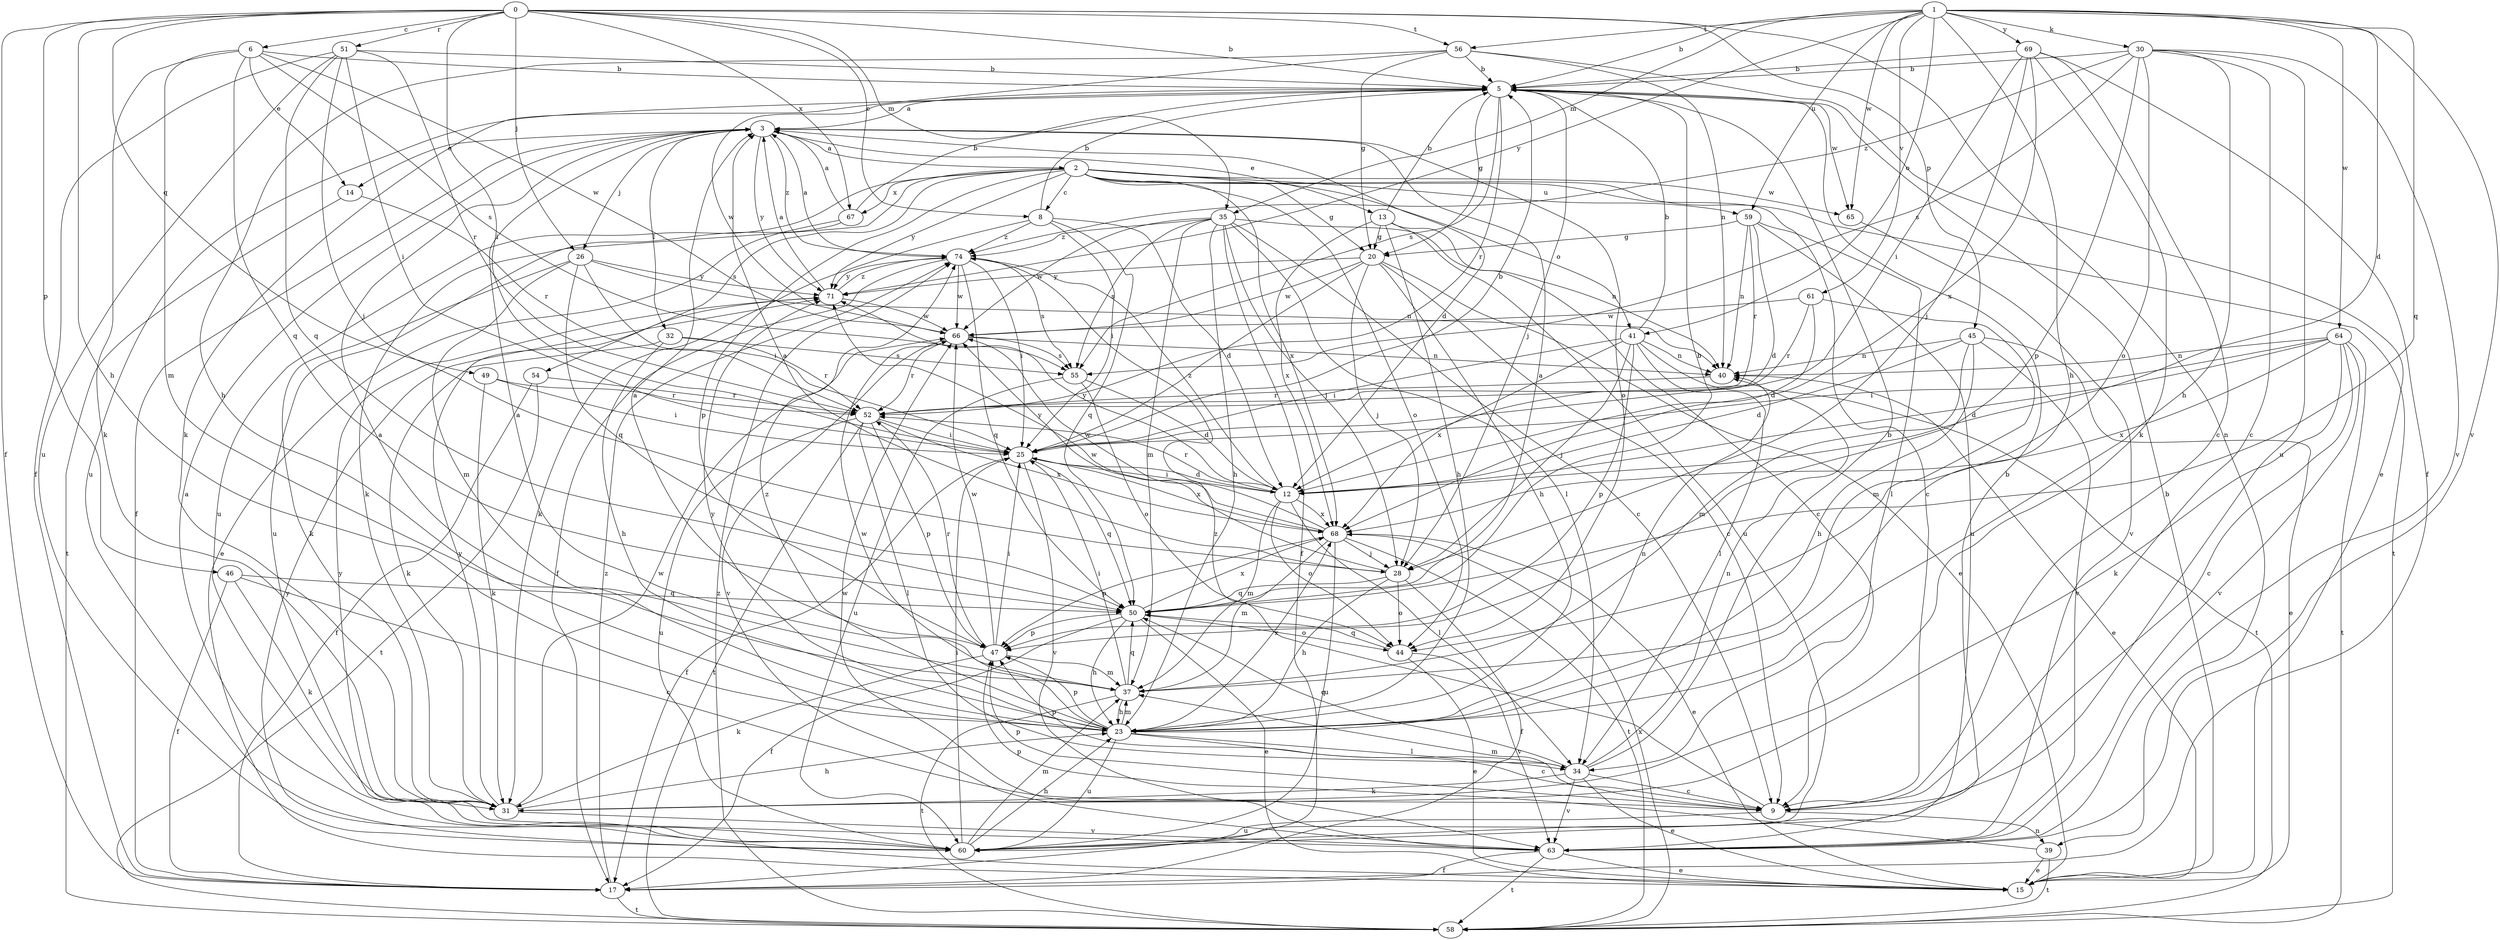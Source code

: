 strict digraph  {
0;
1;
2;
3;
5;
6;
8;
9;
12;
13;
14;
15;
17;
20;
23;
25;
26;
28;
30;
31;
32;
34;
35;
37;
39;
40;
41;
44;
45;
46;
47;
49;
50;
51;
52;
54;
55;
56;
58;
59;
60;
61;
63;
64;
65;
66;
67;
68;
69;
71;
74;
0 -> 5  [label=b];
0 -> 6  [label=c];
0 -> 8  [label=c];
0 -> 17  [label=f];
0 -> 23  [label=h];
0 -> 25  [label=i];
0 -> 26  [label=j];
0 -> 35  [label=m];
0 -> 39  [label=n];
0 -> 45  [label=p];
0 -> 46  [label=p];
0 -> 49  [label=q];
0 -> 51  [label=r];
0 -> 56  [label=t];
0 -> 67  [label=x];
1 -> 5  [label=b];
1 -> 12  [label=d];
1 -> 23  [label=h];
1 -> 30  [label=k];
1 -> 35  [label=m];
1 -> 41  [label=o];
1 -> 50  [label=q];
1 -> 56  [label=t];
1 -> 59  [label=u];
1 -> 61  [label=v];
1 -> 63  [label=v];
1 -> 64  [label=w];
1 -> 65  [label=w];
1 -> 69  [label=y];
1 -> 71  [label=y];
2 -> 8  [label=c];
2 -> 9  [label=c];
2 -> 20  [label=g];
2 -> 31  [label=k];
2 -> 41  [label=o];
2 -> 44  [label=o];
2 -> 47  [label=p];
2 -> 54  [label=s];
2 -> 58  [label=t];
2 -> 59  [label=u];
2 -> 60  [label=u];
2 -> 65  [label=w];
2 -> 67  [label=x];
2 -> 68  [label=x];
2 -> 71  [label=y];
3 -> 2  [label=a];
3 -> 12  [label=d];
3 -> 13  [label=e];
3 -> 14  [label=e];
3 -> 17  [label=f];
3 -> 26  [label=j];
3 -> 32  [label=l];
3 -> 44  [label=o];
3 -> 71  [label=y];
3 -> 74  [label=z];
5 -> 3  [label=a];
5 -> 20  [label=g];
5 -> 28  [label=j];
5 -> 52  [label=r];
5 -> 55  [label=s];
5 -> 60  [label=u];
5 -> 65  [label=w];
5 -> 66  [label=w];
6 -> 5  [label=b];
6 -> 14  [label=e];
6 -> 31  [label=k];
6 -> 37  [label=m];
6 -> 50  [label=q];
6 -> 55  [label=s];
6 -> 66  [label=w];
8 -> 5  [label=b];
8 -> 12  [label=d];
8 -> 25  [label=i];
8 -> 31  [label=k];
8 -> 50  [label=q];
8 -> 74  [label=z];
9 -> 37  [label=m];
9 -> 39  [label=n];
9 -> 47  [label=p];
9 -> 60  [label=u];
9 -> 74  [label=z];
12 -> 25  [label=i];
12 -> 34  [label=l];
12 -> 37  [label=m];
12 -> 44  [label=o];
12 -> 52  [label=r];
12 -> 68  [label=x];
12 -> 71  [label=y];
12 -> 74  [label=z];
13 -> 5  [label=b];
13 -> 9  [label=c];
13 -> 20  [label=g];
13 -> 23  [label=h];
13 -> 60  [label=u];
13 -> 68  [label=x];
14 -> 52  [label=r];
14 -> 58  [label=t];
15 -> 5  [label=b];
15 -> 71  [label=y];
17 -> 58  [label=t];
17 -> 74  [label=z];
20 -> 9  [label=c];
20 -> 15  [label=e];
20 -> 23  [label=h];
20 -> 25  [label=i];
20 -> 28  [label=j];
20 -> 66  [label=w];
20 -> 71  [label=y];
23 -> 3  [label=a];
23 -> 9  [label=c];
23 -> 34  [label=l];
23 -> 37  [label=m];
23 -> 40  [label=n];
23 -> 47  [label=p];
23 -> 60  [label=u];
23 -> 66  [label=w];
23 -> 68  [label=x];
23 -> 71  [label=y];
23 -> 74  [label=z];
25 -> 5  [label=b];
25 -> 12  [label=d];
25 -> 17  [label=f];
25 -> 50  [label=q];
25 -> 63  [label=v];
25 -> 68  [label=x];
26 -> 25  [label=i];
26 -> 31  [label=k];
26 -> 37  [label=m];
26 -> 40  [label=n];
26 -> 50  [label=q];
26 -> 71  [label=y];
28 -> 3  [label=a];
28 -> 17  [label=f];
28 -> 23  [label=h];
28 -> 44  [label=o];
28 -> 50  [label=q];
28 -> 66  [label=w];
30 -> 5  [label=b];
30 -> 9  [label=c];
30 -> 23  [label=h];
30 -> 44  [label=o];
30 -> 47  [label=p];
30 -> 55  [label=s];
30 -> 60  [label=u];
30 -> 63  [label=v];
30 -> 74  [label=z];
31 -> 23  [label=h];
31 -> 63  [label=v];
31 -> 66  [label=w];
31 -> 71  [label=y];
32 -> 23  [label=h];
32 -> 31  [label=k];
32 -> 52  [label=r];
32 -> 55  [label=s];
34 -> 5  [label=b];
34 -> 9  [label=c];
34 -> 15  [label=e];
34 -> 31  [label=k];
34 -> 40  [label=n];
34 -> 47  [label=p];
34 -> 50  [label=q];
34 -> 63  [label=v];
35 -> 9  [label=c];
35 -> 17  [label=f];
35 -> 23  [label=h];
35 -> 28  [label=j];
35 -> 34  [label=l];
35 -> 37  [label=m];
35 -> 40  [label=n];
35 -> 55  [label=s];
35 -> 66  [label=w];
35 -> 74  [label=z];
37 -> 3  [label=a];
37 -> 23  [label=h];
37 -> 25  [label=i];
37 -> 50  [label=q];
37 -> 58  [label=t];
39 -> 15  [label=e];
39 -> 47  [label=p];
39 -> 58  [label=t];
40 -> 15  [label=e];
40 -> 52  [label=r];
41 -> 5  [label=b];
41 -> 25  [label=i];
41 -> 28  [label=j];
41 -> 34  [label=l];
41 -> 40  [label=n];
41 -> 47  [label=p];
41 -> 58  [label=t];
41 -> 68  [label=x];
44 -> 15  [label=e];
44 -> 50  [label=q];
44 -> 63  [label=v];
45 -> 12  [label=d];
45 -> 15  [label=e];
45 -> 23  [label=h];
45 -> 37  [label=m];
45 -> 40  [label=n];
45 -> 63  [label=v];
46 -> 9  [label=c];
46 -> 17  [label=f];
46 -> 31  [label=k];
46 -> 50  [label=q];
47 -> 3  [label=a];
47 -> 25  [label=i];
47 -> 31  [label=k];
47 -> 37  [label=m];
47 -> 52  [label=r];
47 -> 66  [label=w];
49 -> 25  [label=i];
49 -> 31  [label=k];
49 -> 52  [label=r];
50 -> 3  [label=a];
50 -> 5  [label=b];
50 -> 15  [label=e];
50 -> 17  [label=f];
50 -> 23  [label=h];
50 -> 44  [label=o];
50 -> 47  [label=p];
50 -> 68  [label=x];
51 -> 5  [label=b];
51 -> 17  [label=f];
51 -> 25  [label=i];
51 -> 28  [label=j];
51 -> 50  [label=q];
51 -> 52  [label=r];
51 -> 60  [label=u];
52 -> 25  [label=i];
52 -> 34  [label=l];
52 -> 47  [label=p];
52 -> 58  [label=t];
52 -> 60  [label=u];
52 -> 68  [label=x];
54 -> 17  [label=f];
54 -> 52  [label=r];
54 -> 58  [label=t];
55 -> 12  [label=d];
55 -> 44  [label=o];
55 -> 60  [label=u];
56 -> 5  [label=b];
56 -> 15  [label=e];
56 -> 20  [label=g];
56 -> 23  [label=h];
56 -> 31  [label=k];
56 -> 40  [label=n];
58 -> 68  [label=x];
58 -> 74  [label=z];
59 -> 12  [label=d];
59 -> 20  [label=g];
59 -> 34  [label=l];
59 -> 40  [label=n];
59 -> 52  [label=r];
59 -> 60  [label=u];
60 -> 3  [label=a];
60 -> 23  [label=h];
60 -> 25  [label=i];
60 -> 37  [label=m];
61 -> 12  [label=d];
61 -> 37  [label=m];
61 -> 52  [label=r];
61 -> 66  [label=w];
63 -> 5  [label=b];
63 -> 15  [label=e];
63 -> 17  [label=f];
63 -> 58  [label=t];
63 -> 66  [label=w];
63 -> 71  [label=y];
64 -> 9  [label=c];
64 -> 12  [label=d];
64 -> 25  [label=i];
64 -> 31  [label=k];
64 -> 40  [label=n];
64 -> 58  [label=t];
64 -> 63  [label=v];
64 -> 68  [label=x];
65 -> 63  [label=v];
66 -> 40  [label=n];
66 -> 52  [label=r];
66 -> 55  [label=s];
66 -> 63  [label=v];
67 -> 3  [label=a];
67 -> 5  [label=b];
67 -> 15  [label=e];
67 -> 60  [label=u];
68 -> 15  [label=e];
68 -> 28  [label=j];
68 -> 37  [label=m];
68 -> 47  [label=p];
68 -> 58  [label=t];
68 -> 60  [label=u];
68 -> 66  [label=w];
68 -> 71  [label=y];
69 -> 5  [label=b];
69 -> 9  [label=c];
69 -> 17  [label=f];
69 -> 25  [label=i];
69 -> 28  [label=j];
69 -> 31  [label=k];
69 -> 68  [label=x];
71 -> 3  [label=a];
71 -> 66  [label=w];
71 -> 74  [label=z];
74 -> 3  [label=a];
74 -> 17  [label=f];
74 -> 25  [label=i];
74 -> 50  [label=q];
74 -> 55  [label=s];
74 -> 66  [label=w];
74 -> 71  [label=y];
}

